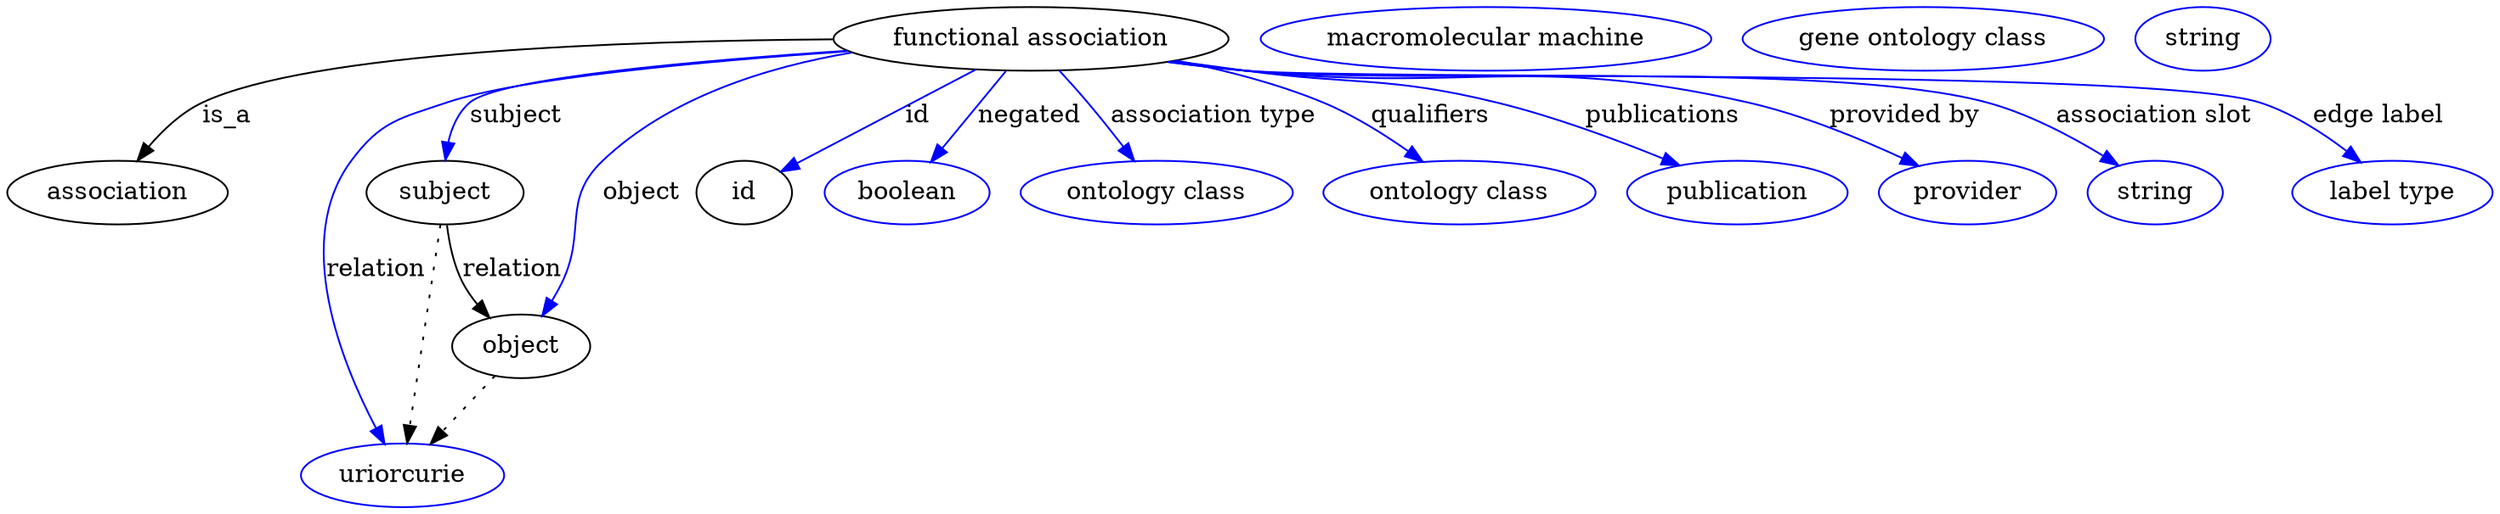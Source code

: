 digraph {
	graph [bb="0,0,1175.5,283"];
	node [label="\N"];
	"functional association"	 [height=0.5,
		label="functional association",
		pos="496.05,265",
		width=2.4373];
	association	 [height=0.5,
		pos="50.046,178",
		width=1.3902];
	"functional association" -> association	 [label=is_a,
		lp="103.05,221.5",
		pos="e,59.666,195.81 410.37,260.89 300.13,255.05 119.45,243.45 92.046,229 81.326,223.35 72.301,213.67 65.397,204.26"];
	subject	 [height=0.5,
		pos="203.05,178",
		width=0.99297];
	"functional association" -> subject	 [color=blue,
		label=subject,
		lp="241.55,221.5",
		pos="e,205.08,196.09 413.91,258.5 338.73,251.85 236.94,240.86 222.05,229 214.87,223.29 210.41,214.58 207.63,205.97",
		style=solid];
	relation	 [color=blue,
		height=0.5,
		label=uriorcurie,
		pos="185.05,18",
		width=1.2638];
	"functional association" -> relation	 [color=blue,
		label=relation,
		lp="167.05,134.5",
		pos="e,175.27,35.659 413.03,258.97 341.31,252.97 243.62,242.7 207.05,229 182.46,219.79 171.64,218.46 158.05,196 129.37,148.63 153.31,\
81.572 170.78,44.765",
		style=solid];
	object	 [height=0.5,
		pos="245.05,91",
		width=0.9027];
	"functional association" -> object	 [color=blue,
		label=object,
		lp="301.05,178",
		pos="e,253.2,108.44 435.91,251.82 381.17,238.71 305.71,217.51 284.05,196 261.11,173.22 272.73,157.14 261.05,127 259.86,123.94 258.55,\
120.76 257.22,117.62",
		style=solid];
	id	 [height=0.5,
		pos="354.05,178",
		width=0.75];
	"functional association" -> id	 [color=blue,
		label=id,
		lp="439.55,221.5",
		pos="e,374.25,190.38 467.99,247.81 443.37,232.73 407.72,210.88 382.87,195.66",
		style=solid];
	negated	 [color=blue,
		height=0.5,
		label=boolean,
		pos="437.05,178",
		width=1.0652];
	"functional association" -> negated	 [color=blue,
		label=negated,
		lp="492.55,221.5",
		pos="e,448.85,195.41 483.82,246.97 475.4,234.56 464.09,217.88 454.7,204.03",
		style=solid];
	"association type"	 [color=blue,
		height=0.5,
		label="ontology class",
		pos="555.05,178",
		width=1.7151];
	"functional association" -> "association type"	 [color=blue,
		label="association type",
		lp="574.05,221.5",
		pos="e,543.04,195.71 508.27,246.97 516.63,234.64 527.85,218.1 537.21,204.3",
		style=solid];
	qualifiers	 [color=blue,
		height=0.5,
		label="ontology class",
		pos="696.05,178",
		width=1.7151];
	"functional association" -> qualifiers	 [color=blue,
		label=qualifiers,
		lp="674.05,221.5",
		pos="e,675.16,195.14 556.79,251.92 577.98,246.25 601.57,238.66 622.05,229 637.79,221.57 653.86,210.93 666.99,201.29",
		style=solid];
	publications	 [color=blue,
		height=0.5,
		label=publication,
		pos="826.05,178",
		width=1.3902];
	"functional association" -> publications	 [color=blue,
		label=publications,
		lp="779.55,221.5",
		pos="e,796.67,192.59 560.71,252.79 571.5,250.81 582.58,248.82 593.05,247 642.28,238.44 655.99,242.73 704.05,229 732.76,220.79 763.79,\
207.76 787.37,196.92",
		style=solid];
	"provided by"	 [color=blue,
		height=0.5,
		label=provider,
		pos="934.05,178",
		width=1.1193];
	"functional association" -> "provided by"	 [color=blue,
		label="provided by",
		lp="894.05,221.5",
		pos="e,908.44,192.12 558.77,252.38 570.14,250.37 581.92,248.47 593.05,247 692.06,233.87 720.17,253.29 817.05,229 845.95,221.75 876.77,\
208.05 899.52,196.67",
		style=solid];
	"association slot"	 [color=blue,
		height=0.5,
		label=string,
		pos="1023,178",
		width=0.84854];
	"functional association" -> "association slot"	 [color=blue,
		label="association slot",
		lp="1008,221.5",
		pos="e,1003.7,192.14 558.22,252.22 569.76,250.21 581.74,248.34 593.05,247 667.74,238.12 858.75,249.76 931.05,229 954.06,222.39 977.64,\
209.17 995.17,197.84",
		style=solid];
	"edge label"	 [color=blue,
		height=0.5,
		label="label type",
		pos="1130,178",
		width=1.2638];
	"functional association" -> "edge label"	 [color=blue,
		label="edge label",
		lp="1111,221.5",
		pos="e,1111.6,194.67 557.68,252.18 569.38,250.14 581.56,248.28 593.05,247 694.93,235.62 956.57,260.77 1054,229 1072.1,223.13 1089.8,211.66 \
1103.6,201.08",
		style=solid];
	subject -> relation	 [pos="e,187.1,36.223 201.02,159.96 197.91,132.35 191.95,79.375 188.25,46.525",
		style=dotted];
	subject -> object	 [label=relation,
		lp="240.05,134.5",
		pos="e,231.43,107.49 207.18,159.99 209.85,149.97 213.81,137.45 219.05,127 220.95,123.2 223.24,119.37 225.66,115.69"];
	"functional association_subject"	 [color=blue,
		height=0.5,
		label="macromolecular machine",
		pos="703.05,265",
		width=2.8164];
	object -> relation	 [pos="e,199.23,35.261 231.43,74.435 223.85,65.207 214.25,53.528 205.75,43.191",
		style=dotted];
	"functional association_object"	 [color=blue,
		height=0.5,
		label="gene ontology class",
		pos="903.05,265",
		width=2.2387];
	association_id	 [color=blue,
		height=0.5,
		label=string,
		pos="1032,265",
		width=0.84854];
}
